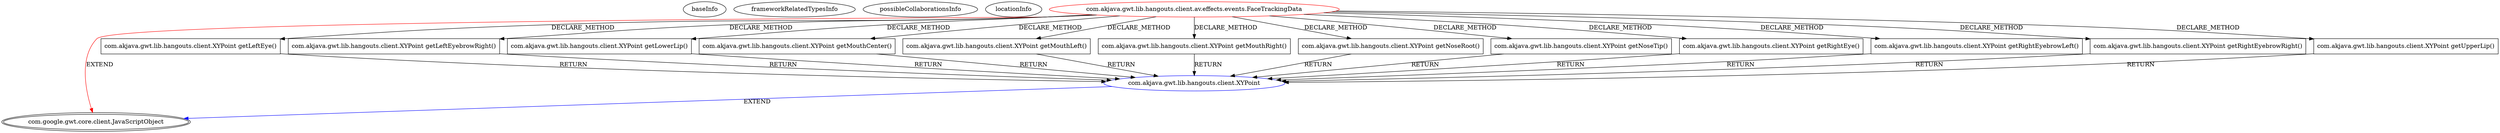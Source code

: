 digraph {
baseInfo[graphId=600,category="extension_graph",isAnonymous=false,possibleRelation=true]
frameworkRelatedTypesInfo[0="com.google.gwt.core.client.JavaScriptObject"]
possibleCollaborationsInfo[0="600~CLIENT_METHOD_DECLARATION-RETURN_TYPE-CLIENT_METHOD_DECLARATION-RETURN_TYPE-CLIENT_METHOD_DECLARATION-RETURN_TYPE-CLIENT_METHOD_DECLARATION-RETURN_TYPE-CLIENT_METHOD_DECLARATION-RETURN_TYPE-CLIENT_METHOD_DECLARATION-RETURN_TYPE-CLIENT_METHOD_DECLARATION-RETURN_TYPE-CLIENT_METHOD_DECLARATION-RETURN_TYPE-CLIENT_METHOD_DECLARATION-RETURN_TYPE-CLIENT_METHOD_DECLARATION-RETURN_TYPE-CLIENT_METHOD_DECLARATION-RETURN_TYPE-CLIENT_METHOD_DECLARATION-RETURN_TYPE-~com.google.gwt.core.client.JavaScriptObject ~com.google.gwt.core.client.JavaScriptObject ~false~false"]
locationInfo[projectName="akjava-GWT-Hangouts",filePath="/akjava-GWT-Hangouts/GWT-Hangouts-master/src/com/akjava/gwt/lib/hangouts/client/av/effects/events/FaceTrackingData.java",contextSignature="FaceTrackingData",graphId="600"]
0[label="com.akjava.gwt.lib.hangouts.client.av.effects.events.FaceTrackingData",vertexType="ROOT_CLIENT_CLASS_DECLARATION",isFrameworkType=false,color=red]
1[label="com.google.gwt.core.client.JavaScriptObject",vertexType="FRAMEWORK_CLASS_TYPE",isFrameworkType=true,peripheries=2]
3[label="com.akjava.gwt.lib.hangouts.client.XYPoint getLeftEye()",vertexType="CLIENT_METHOD_DECLARATION",isFrameworkType=false,shape=box]
4[label="com.akjava.gwt.lib.hangouts.client.XYPoint",vertexType="REFERENCE_CLIENT_CLASS_DECLARATION",isFrameworkType=false,color=blue]
6[label="com.akjava.gwt.lib.hangouts.client.XYPoint getLeftEyebrowRight()",vertexType="CLIENT_METHOD_DECLARATION",isFrameworkType=false,shape=box]
8[label="com.akjava.gwt.lib.hangouts.client.XYPoint getLowerLip()",vertexType="CLIENT_METHOD_DECLARATION",isFrameworkType=false,shape=box]
10[label="com.akjava.gwt.lib.hangouts.client.XYPoint getMouthCenter()",vertexType="CLIENT_METHOD_DECLARATION",isFrameworkType=false,shape=box]
12[label="com.akjava.gwt.lib.hangouts.client.XYPoint getMouthLeft()",vertexType="CLIENT_METHOD_DECLARATION",isFrameworkType=false,shape=box]
14[label="com.akjava.gwt.lib.hangouts.client.XYPoint getMouthRight()",vertexType="CLIENT_METHOD_DECLARATION",isFrameworkType=false,shape=box]
16[label="com.akjava.gwt.lib.hangouts.client.XYPoint getNoseRoot()",vertexType="CLIENT_METHOD_DECLARATION",isFrameworkType=false,shape=box]
18[label="com.akjava.gwt.lib.hangouts.client.XYPoint getNoseTip()",vertexType="CLIENT_METHOD_DECLARATION",isFrameworkType=false,shape=box]
20[label="com.akjava.gwt.lib.hangouts.client.XYPoint getRightEye()",vertexType="CLIENT_METHOD_DECLARATION",isFrameworkType=false,shape=box]
22[label="com.akjava.gwt.lib.hangouts.client.XYPoint getRightEyebrowLeft()",vertexType="CLIENT_METHOD_DECLARATION",isFrameworkType=false,shape=box]
24[label="com.akjava.gwt.lib.hangouts.client.XYPoint getRightEyebrowRight()",vertexType="CLIENT_METHOD_DECLARATION",isFrameworkType=false,shape=box]
26[label="com.akjava.gwt.lib.hangouts.client.XYPoint getUpperLip()",vertexType="CLIENT_METHOD_DECLARATION",isFrameworkType=false,shape=box]
0->1[label="EXTEND",color=red]
0->3[label="DECLARE_METHOD"]
4->1[label="EXTEND",color=blue]
3->4[label="RETURN"]
0->6[label="DECLARE_METHOD"]
6->4[label="RETURN"]
0->8[label="DECLARE_METHOD"]
8->4[label="RETURN"]
0->10[label="DECLARE_METHOD"]
10->4[label="RETURN"]
0->12[label="DECLARE_METHOD"]
12->4[label="RETURN"]
0->14[label="DECLARE_METHOD"]
14->4[label="RETURN"]
0->16[label="DECLARE_METHOD"]
16->4[label="RETURN"]
0->18[label="DECLARE_METHOD"]
18->4[label="RETURN"]
0->20[label="DECLARE_METHOD"]
20->4[label="RETURN"]
0->22[label="DECLARE_METHOD"]
22->4[label="RETURN"]
0->24[label="DECLARE_METHOD"]
24->4[label="RETURN"]
0->26[label="DECLARE_METHOD"]
26->4[label="RETURN"]
}
